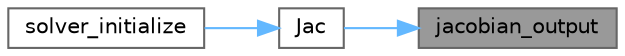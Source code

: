 digraph "jacobian_output"
{
 // LATEX_PDF_SIZE
  bgcolor="transparent";
  edge [fontname=Helvetica,fontsize=10,labelfontname=Helvetica,labelfontsize=10];
  node [fontname=Helvetica,fontsize=10,shape=box,height=0.2,width=0.4];
  rankdir="RL";
  Node1 [label="jacobian_output",height=0.2,width=0.4,color="gray40", fillcolor="grey60", style="filled", fontcolor="black",tooltip="Output the Jacobian."];
  Node1 -> Node2 [dir="back",color="steelblue1",style="solid"];
  Node2 [label="Jac",height=0.2,width=0.4,color="grey40", fillcolor="white", style="filled",URL="$camp__solver_8c.html#a13451d507558a61a2353adfed58db468",tooltip="Compute the Jacobian."];
  Node2 -> Node3 [dir="back",color="steelblue1",style="solid"];
  Node3 [label="solver_initialize",height=0.2,width=0.4,color="grey40", fillcolor="white", style="filled",URL="$camp__solver_8c.html#a599ffdef916b139a1690bfd41aa386b6",tooltip="Solver initialization."];
}
